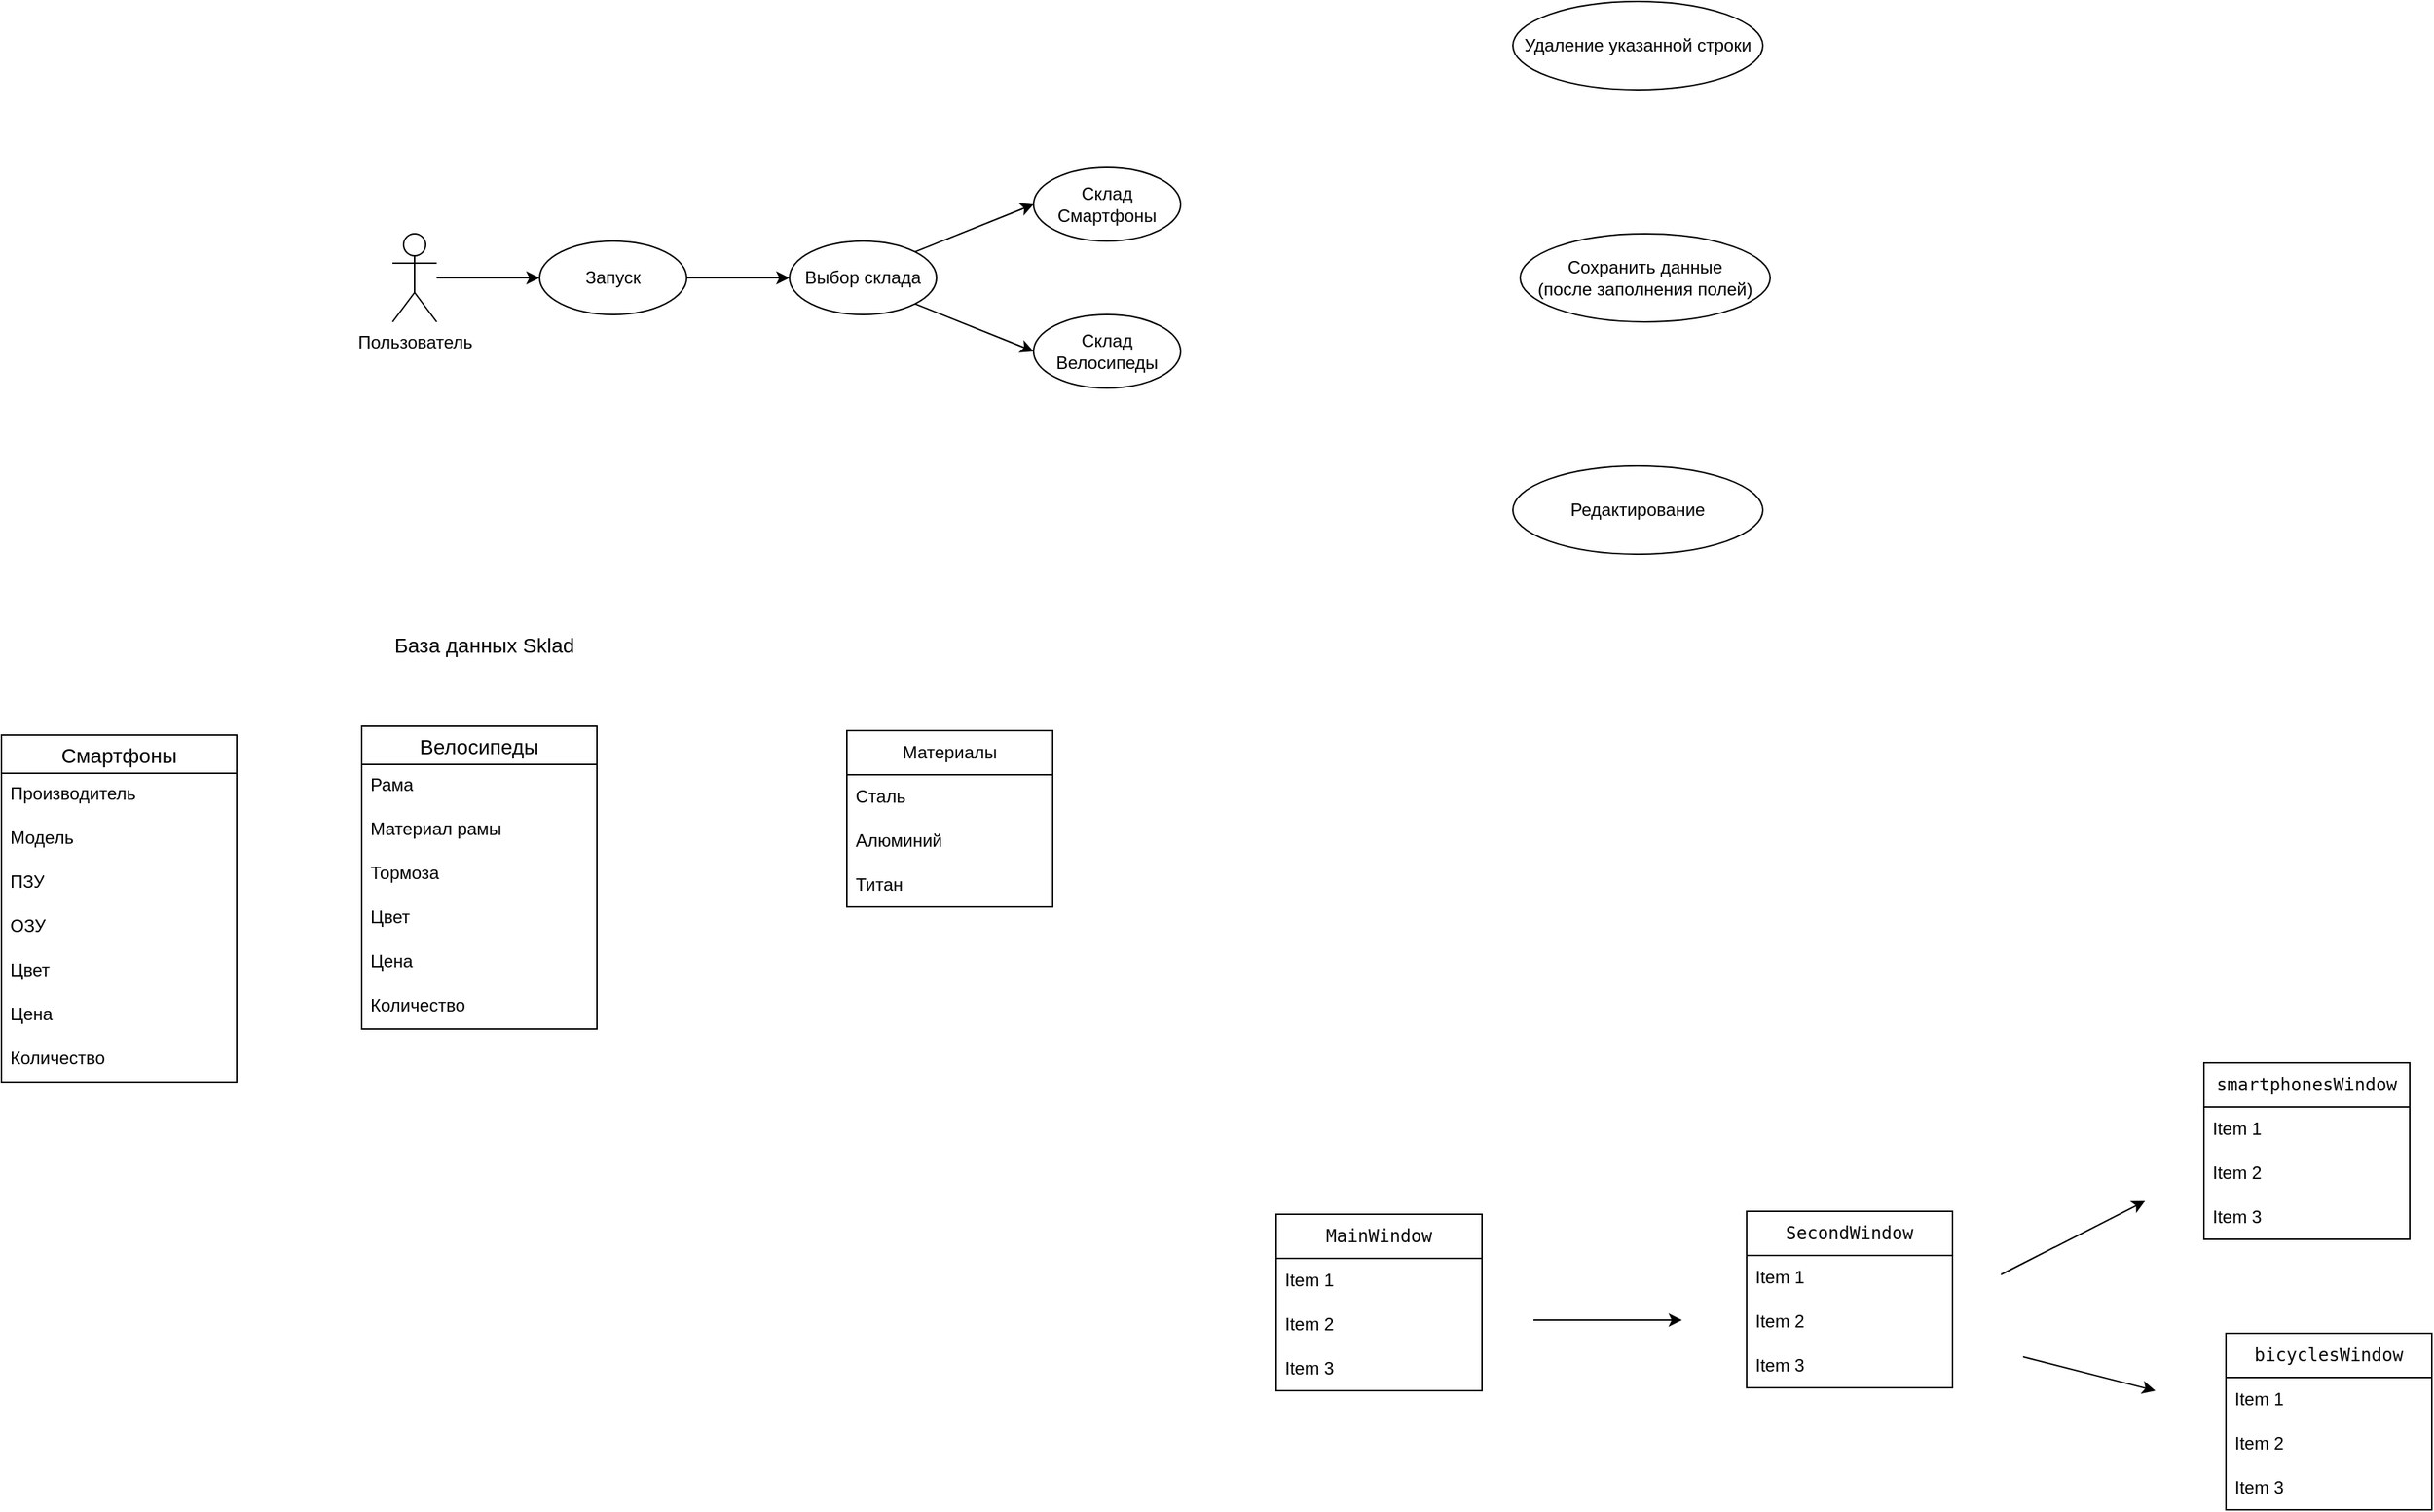<mxfile version="22.1.11" type="github">
  <diagram name="Страница — 1" id="95dfs9ff0Wd2YRVwgPRh">
    <mxGraphModel dx="2156" dy="529" grid="0" gridSize="10" guides="1" tooltips="1" connect="1" arrows="1" fold="1" page="0" pageScale="1" pageWidth="827" pageHeight="1169" math="0" shadow="0">
      <root>
        <mxCell id="0" />
        <mxCell id="1" parent="0" />
        <mxCell id="uwdhekw9rvC6qfYLKvx_-8" style="edgeStyle=orthogonalEdgeStyle;rounded=0;orthogonalLoop=1;jettySize=auto;html=1;entryX=0;entryY=0.5;entryDx=0;entryDy=0;" parent="1" source="uwdhekw9rvC6qfYLKvx_-1" target="uwdhekw9rvC6qfYLKvx_-3" edge="1">
          <mxGeometry relative="1" as="geometry" />
        </mxCell>
        <mxCell id="uwdhekw9rvC6qfYLKvx_-1" value="Пользователь" style="shape=umlActor;verticalLabelPosition=bottom;verticalAlign=top;html=1;outlineConnect=0;" parent="1" vertex="1">
          <mxGeometry x="-726" y="328" width="30" height="60" as="geometry" />
        </mxCell>
        <mxCell id="uwdhekw9rvC6qfYLKvx_-9" style="edgeStyle=orthogonalEdgeStyle;rounded=0;orthogonalLoop=1;jettySize=auto;html=1;exitX=1;exitY=0.5;exitDx=0;exitDy=0;entryX=0;entryY=0.5;entryDx=0;entryDy=0;" parent="1" source="uwdhekw9rvC6qfYLKvx_-3" target="uwdhekw9rvC6qfYLKvx_-4" edge="1">
          <mxGeometry relative="1" as="geometry" />
        </mxCell>
        <mxCell id="uwdhekw9rvC6qfYLKvx_-3" value="Запуск" style="ellipse;whiteSpace=wrap;html=1;" parent="1" vertex="1">
          <mxGeometry x="-626" y="333" width="100" height="50" as="geometry" />
        </mxCell>
        <mxCell id="uwdhekw9rvC6qfYLKvx_-4" value="Выбор склада" style="ellipse;whiteSpace=wrap;html=1;" parent="1" vertex="1">
          <mxGeometry x="-456" y="333" width="100" height="50" as="geometry" />
        </mxCell>
        <mxCell id="uwdhekw9rvC6qfYLKvx_-5" value="Сохранить данные&lt;br&gt;(после заполнения полей)" style="ellipse;whiteSpace=wrap;html=1;" parent="1" vertex="1">
          <mxGeometry x="41" y="328" width="170" height="60" as="geometry" />
        </mxCell>
        <mxCell id="uwdhekw9rvC6qfYLKvx_-11" value="Удаление указанной строки" style="ellipse;whiteSpace=wrap;html=1;" parent="1" vertex="1">
          <mxGeometry x="36" y="170" width="170" height="60" as="geometry" />
        </mxCell>
        <mxCell id="uwdhekw9rvC6qfYLKvx_-14" value="Редактирование" style="ellipse;whiteSpace=wrap;html=1;" parent="1" vertex="1">
          <mxGeometry x="36" y="486" width="170" height="60" as="geometry" />
        </mxCell>
        <mxCell id="QWrrYXYVFJ42WMiiCsQI-1" value="Склад Смартфоны" style="ellipse;whiteSpace=wrap;html=1;" parent="1" vertex="1">
          <mxGeometry x="-290" y="283" width="100" height="50" as="geometry" />
        </mxCell>
        <mxCell id="QWrrYXYVFJ42WMiiCsQI-3" value="Склад Велосипеды" style="ellipse;whiteSpace=wrap;html=1;" parent="1" vertex="1">
          <mxGeometry x="-290" y="383" width="100" height="50" as="geometry" />
        </mxCell>
        <mxCell id="QWrrYXYVFJ42WMiiCsQI-5" value="" style="endArrow=classic;html=1;rounded=0;entryX=0;entryY=0.5;entryDx=0;entryDy=0;exitX=1;exitY=0;exitDx=0;exitDy=0;" parent="1" source="uwdhekw9rvC6qfYLKvx_-4" target="QWrrYXYVFJ42WMiiCsQI-1" edge="1">
          <mxGeometry width="50" height="50" relative="1" as="geometry">
            <mxPoint x="-369" y="297" as="sourcePoint" />
            <mxPoint x="-650" y="494" as="targetPoint" />
          </mxGeometry>
        </mxCell>
        <mxCell id="QWrrYXYVFJ42WMiiCsQI-10" value="" style="endArrow=classic;html=1;rounded=0;entryX=0;entryY=0.5;entryDx=0;entryDy=0;exitX=1;exitY=1;exitDx=0;exitDy=0;" parent="1" source="uwdhekw9rvC6qfYLKvx_-4" target="QWrrYXYVFJ42WMiiCsQI-3" edge="1">
          <mxGeometry width="50" height="50" relative="1" as="geometry">
            <mxPoint x="-362" y="500" as="sourcePoint" />
            <mxPoint x="-208" y="561" as="targetPoint" />
          </mxGeometry>
        </mxCell>
        <mxCell id="QWrrYXYVFJ42WMiiCsQI-27" value="Смартфоны" style="swimlane;fontStyle=0;childLayout=stackLayout;horizontal=1;startSize=26;horizontalStack=0;resizeParent=1;resizeParentMax=0;resizeLast=0;collapsible=1;marginBottom=0;align=center;fontSize=14;" parent="1" vertex="1">
          <mxGeometry x="-992" y="669" width="160" height="236" as="geometry" />
        </mxCell>
        <mxCell id="QWrrYXYVFJ42WMiiCsQI-28" value="Производитель" style="text;strokeColor=none;fillColor=none;spacingLeft=4;spacingRight=4;overflow=hidden;rotatable=0;points=[[0,0.5],[1,0.5]];portConstraint=eastwest;fontSize=12;whiteSpace=wrap;html=1;" parent="QWrrYXYVFJ42WMiiCsQI-27" vertex="1">
          <mxGeometry y="26" width="160" height="30" as="geometry" />
        </mxCell>
        <mxCell id="QWrrYXYVFJ42WMiiCsQI-29" value="Модель" style="text;strokeColor=none;fillColor=none;spacingLeft=4;spacingRight=4;overflow=hidden;rotatable=0;points=[[0,0.5],[1,0.5]];portConstraint=eastwest;fontSize=12;whiteSpace=wrap;html=1;" parent="QWrrYXYVFJ42WMiiCsQI-27" vertex="1">
          <mxGeometry y="56" width="160" height="30" as="geometry" />
        </mxCell>
        <mxCell id="QWrrYXYVFJ42WMiiCsQI-30" value="ПЗУ" style="text;strokeColor=none;fillColor=none;spacingLeft=4;spacingRight=4;overflow=hidden;rotatable=0;points=[[0,0.5],[1,0.5]];portConstraint=eastwest;fontSize=12;whiteSpace=wrap;html=1;" parent="QWrrYXYVFJ42WMiiCsQI-27" vertex="1">
          <mxGeometry y="86" width="160" height="30" as="geometry" />
        </mxCell>
        <mxCell id="QWrrYXYVFJ42WMiiCsQI-41" value="ОЗУ" style="text;strokeColor=none;fillColor=none;spacingLeft=4;spacingRight=4;overflow=hidden;rotatable=0;points=[[0,0.5],[1,0.5]];portConstraint=eastwest;fontSize=12;whiteSpace=wrap;html=1;" parent="QWrrYXYVFJ42WMiiCsQI-27" vertex="1">
          <mxGeometry y="116" width="160" height="30" as="geometry" />
        </mxCell>
        <mxCell id="QWrrYXYVFJ42WMiiCsQI-35" value="Цвет" style="text;strokeColor=none;fillColor=none;spacingLeft=4;spacingRight=4;overflow=hidden;rotatable=0;points=[[0,0.5],[1,0.5]];portConstraint=eastwest;fontSize=12;whiteSpace=wrap;html=1;" parent="QWrrYXYVFJ42WMiiCsQI-27" vertex="1">
          <mxGeometry y="146" width="160" height="30" as="geometry" />
        </mxCell>
        <mxCell id="QWrrYXYVFJ42WMiiCsQI-36" value="Цена" style="text;strokeColor=none;fillColor=none;spacingLeft=4;spacingRight=4;overflow=hidden;rotatable=0;points=[[0,0.5],[1,0.5]];portConstraint=eastwest;fontSize=12;whiteSpace=wrap;html=1;" parent="QWrrYXYVFJ42WMiiCsQI-27" vertex="1">
          <mxGeometry y="176" width="160" height="30" as="geometry" />
        </mxCell>
        <mxCell id="QWrrYXYVFJ42WMiiCsQI-38" value="Количество" style="text;strokeColor=none;fillColor=none;spacingLeft=4;spacingRight=4;overflow=hidden;rotatable=0;points=[[0,0.5],[1,0.5]];portConstraint=eastwest;fontSize=12;whiteSpace=wrap;html=1;" parent="QWrrYXYVFJ42WMiiCsQI-27" vertex="1">
          <mxGeometry y="206" width="160" height="30" as="geometry" />
        </mxCell>
        <mxCell id="QWrrYXYVFJ42WMiiCsQI-31" value="Велосипеды" style="swimlane;fontStyle=0;childLayout=stackLayout;horizontal=1;startSize=26;horizontalStack=0;resizeParent=1;resizeParentMax=0;resizeLast=0;collapsible=1;marginBottom=0;align=center;fontSize=14;" parent="1" vertex="1">
          <mxGeometry x="-747" y="663" width="160" height="206" as="geometry" />
        </mxCell>
        <mxCell id="QWrrYXYVFJ42WMiiCsQI-32" value="Рама" style="text;strokeColor=none;fillColor=none;spacingLeft=4;spacingRight=4;overflow=hidden;rotatable=0;points=[[0,0.5],[1,0.5]];portConstraint=eastwest;fontSize=12;whiteSpace=wrap;html=1;" parent="QWrrYXYVFJ42WMiiCsQI-31" vertex="1">
          <mxGeometry y="26" width="160" height="30" as="geometry" />
        </mxCell>
        <mxCell id="QWrrYXYVFJ42WMiiCsQI-40" value="Материал рамы" style="text;strokeColor=none;fillColor=none;spacingLeft=4;spacingRight=4;overflow=hidden;rotatable=0;points=[[0,0.5],[1,0.5]];portConstraint=eastwest;fontSize=12;whiteSpace=wrap;html=1;" parent="QWrrYXYVFJ42WMiiCsQI-31" vertex="1">
          <mxGeometry y="56" width="160" height="30" as="geometry" />
        </mxCell>
        <mxCell id="QWrrYXYVFJ42WMiiCsQI-39" value="Тормоза" style="text;strokeColor=none;fillColor=none;spacingLeft=4;spacingRight=4;overflow=hidden;rotatable=0;points=[[0,0.5],[1,0.5]];portConstraint=eastwest;fontSize=12;whiteSpace=wrap;html=1;" parent="QWrrYXYVFJ42WMiiCsQI-31" vertex="1">
          <mxGeometry y="86" width="160" height="30" as="geometry" />
        </mxCell>
        <mxCell id="QWrrYXYVFJ42WMiiCsQI-33" value="Цвет" style="text;strokeColor=none;fillColor=none;spacingLeft=4;spacingRight=4;overflow=hidden;rotatable=0;points=[[0,0.5],[1,0.5]];portConstraint=eastwest;fontSize=12;whiteSpace=wrap;html=1;" parent="QWrrYXYVFJ42WMiiCsQI-31" vertex="1">
          <mxGeometry y="116" width="160" height="30" as="geometry" />
        </mxCell>
        <mxCell id="QWrrYXYVFJ42WMiiCsQI-34" value="Цена" style="text;strokeColor=none;fillColor=none;spacingLeft=4;spacingRight=4;overflow=hidden;rotatable=0;points=[[0,0.5],[1,0.5]];portConstraint=eastwest;fontSize=12;whiteSpace=wrap;html=1;" parent="QWrrYXYVFJ42WMiiCsQI-31" vertex="1">
          <mxGeometry y="146" width="160" height="30" as="geometry" />
        </mxCell>
        <mxCell id="QWrrYXYVFJ42WMiiCsQI-42" value="Количество" style="text;strokeColor=none;fillColor=none;spacingLeft=4;spacingRight=4;overflow=hidden;rotatable=0;points=[[0,0.5],[1,0.5]];portConstraint=eastwest;fontSize=12;whiteSpace=wrap;html=1;" parent="QWrrYXYVFJ42WMiiCsQI-31" vertex="1">
          <mxGeometry y="176" width="160" height="30" as="geometry" />
        </mxCell>
        <mxCell id="QWrrYXYVFJ42WMiiCsQI-45" value="&lt;font style=&quot;font-size: 14px;&quot;&gt;База данных&amp;nbsp;Sklad&lt;/font&gt;" style="text;html=1;align=center;verticalAlign=middle;resizable=0;points=[];autosize=1;strokeColor=none;fillColor=none;" parent="1" vertex="1">
          <mxGeometry x="-734" y="593" width="140" height="29" as="geometry" />
        </mxCell>
        <mxCell id="l9B2nNbqnlKcsOlghPXQ-1" value="&lt;div style=&quot;color: rgb(8, 8, 8); font-family: &amp;quot;JetBrains Mono&amp;quot;, monospace;&quot;&gt;&lt;pre&gt;MainWindow&lt;/pre&gt;&lt;/div&gt;" style="swimlane;fontStyle=0;childLayout=stackLayout;horizontal=1;startSize=30;horizontalStack=0;resizeParent=1;resizeParentMax=0;resizeLast=0;collapsible=1;marginBottom=0;whiteSpace=wrap;html=1;" parent="1" vertex="1">
          <mxGeometry x="-125" y="995" width="140" height="120" as="geometry" />
        </mxCell>
        <mxCell id="l9B2nNbqnlKcsOlghPXQ-2" value="Item 1" style="text;strokeColor=none;fillColor=none;align=left;verticalAlign=middle;spacingLeft=4;spacingRight=4;overflow=hidden;points=[[0,0.5],[1,0.5]];portConstraint=eastwest;rotatable=0;whiteSpace=wrap;html=1;" parent="l9B2nNbqnlKcsOlghPXQ-1" vertex="1">
          <mxGeometry y="30" width="140" height="30" as="geometry" />
        </mxCell>
        <mxCell id="l9B2nNbqnlKcsOlghPXQ-3" value="Item 2" style="text;strokeColor=none;fillColor=none;align=left;verticalAlign=middle;spacingLeft=4;spacingRight=4;overflow=hidden;points=[[0,0.5],[1,0.5]];portConstraint=eastwest;rotatable=0;whiteSpace=wrap;html=1;" parent="l9B2nNbqnlKcsOlghPXQ-1" vertex="1">
          <mxGeometry y="60" width="140" height="30" as="geometry" />
        </mxCell>
        <mxCell id="l9B2nNbqnlKcsOlghPXQ-4" value="Item 3" style="text;strokeColor=none;fillColor=none;align=left;verticalAlign=middle;spacingLeft=4;spacingRight=4;overflow=hidden;points=[[0,0.5],[1,0.5]];portConstraint=eastwest;rotatable=0;whiteSpace=wrap;html=1;" parent="l9B2nNbqnlKcsOlghPXQ-1" vertex="1">
          <mxGeometry y="90" width="140" height="30" as="geometry" />
        </mxCell>
        <mxCell id="l9B2nNbqnlKcsOlghPXQ-5" value="&lt;div style=&quot;color: rgb(8, 8, 8); font-family: &amp;quot;JetBrains Mono&amp;quot;, monospace;&quot;&gt;&lt;pre&gt;SecondWindow&lt;/pre&gt;&lt;/div&gt;" style="swimlane;fontStyle=0;childLayout=stackLayout;horizontal=1;startSize=30;horizontalStack=0;resizeParent=1;resizeParentMax=0;resizeLast=0;collapsible=1;marginBottom=0;whiteSpace=wrap;html=1;" parent="1" vertex="1">
          <mxGeometry x="195" y="993" width="140" height="120" as="geometry" />
        </mxCell>
        <mxCell id="l9B2nNbqnlKcsOlghPXQ-6" value="Item 1" style="text;strokeColor=none;fillColor=none;align=left;verticalAlign=middle;spacingLeft=4;spacingRight=4;overflow=hidden;points=[[0,0.5],[1,0.5]];portConstraint=eastwest;rotatable=0;whiteSpace=wrap;html=1;" parent="l9B2nNbqnlKcsOlghPXQ-5" vertex="1">
          <mxGeometry y="30" width="140" height="30" as="geometry" />
        </mxCell>
        <mxCell id="l9B2nNbqnlKcsOlghPXQ-7" value="Item 2" style="text;strokeColor=none;fillColor=none;align=left;verticalAlign=middle;spacingLeft=4;spacingRight=4;overflow=hidden;points=[[0,0.5],[1,0.5]];portConstraint=eastwest;rotatable=0;whiteSpace=wrap;html=1;" parent="l9B2nNbqnlKcsOlghPXQ-5" vertex="1">
          <mxGeometry y="60" width="140" height="30" as="geometry" />
        </mxCell>
        <mxCell id="l9B2nNbqnlKcsOlghPXQ-8" value="Item 3" style="text;strokeColor=none;fillColor=none;align=left;verticalAlign=middle;spacingLeft=4;spacingRight=4;overflow=hidden;points=[[0,0.5],[1,0.5]];portConstraint=eastwest;rotatable=0;whiteSpace=wrap;html=1;" parent="l9B2nNbqnlKcsOlghPXQ-5" vertex="1">
          <mxGeometry y="90" width="140" height="30" as="geometry" />
        </mxCell>
        <mxCell id="l9B2nNbqnlKcsOlghPXQ-9" value="&lt;div style=&quot;color: rgb(8, 8, 8); font-family: &amp;quot;JetBrains Mono&amp;quot;, monospace;&quot;&gt;&lt;pre&gt;smartphonesWindow&lt;/pre&gt;&lt;/div&gt;" style="swimlane;fontStyle=0;childLayout=stackLayout;horizontal=1;startSize=30;horizontalStack=0;resizeParent=1;resizeParentMax=0;resizeLast=0;collapsible=1;marginBottom=0;whiteSpace=wrap;html=1;" parent="1" vertex="1">
          <mxGeometry x="506" y="892" width="140" height="120" as="geometry" />
        </mxCell>
        <mxCell id="l9B2nNbqnlKcsOlghPXQ-10" value="Item 1" style="text;strokeColor=none;fillColor=none;align=left;verticalAlign=middle;spacingLeft=4;spacingRight=4;overflow=hidden;points=[[0,0.5],[1,0.5]];portConstraint=eastwest;rotatable=0;whiteSpace=wrap;html=1;" parent="l9B2nNbqnlKcsOlghPXQ-9" vertex="1">
          <mxGeometry y="30" width="140" height="30" as="geometry" />
        </mxCell>
        <mxCell id="l9B2nNbqnlKcsOlghPXQ-11" value="Item 2" style="text;strokeColor=none;fillColor=none;align=left;verticalAlign=middle;spacingLeft=4;spacingRight=4;overflow=hidden;points=[[0,0.5],[1,0.5]];portConstraint=eastwest;rotatable=0;whiteSpace=wrap;html=1;" parent="l9B2nNbqnlKcsOlghPXQ-9" vertex="1">
          <mxGeometry y="60" width="140" height="30" as="geometry" />
        </mxCell>
        <mxCell id="l9B2nNbqnlKcsOlghPXQ-12" value="Item 3" style="text;strokeColor=none;fillColor=none;align=left;verticalAlign=middle;spacingLeft=4;spacingRight=4;overflow=hidden;points=[[0,0.5],[1,0.5]];portConstraint=eastwest;rotatable=0;whiteSpace=wrap;html=1;" parent="l9B2nNbqnlKcsOlghPXQ-9" vertex="1">
          <mxGeometry y="90" width="140" height="30" as="geometry" />
        </mxCell>
        <mxCell id="l9B2nNbqnlKcsOlghPXQ-13" value="&lt;div style=&quot;color: rgb(8, 8, 8); font-family: &amp;quot;JetBrains Mono&amp;quot;, monospace;&quot;&gt;&lt;pre&gt;bicyclesWindow&lt;/pre&gt;&lt;/div&gt;" style="swimlane;fontStyle=0;childLayout=stackLayout;horizontal=1;startSize=30;horizontalStack=0;resizeParent=1;resizeParentMax=0;resizeLast=0;collapsible=1;marginBottom=0;whiteSpace=wrap;html=1;" parent="1" vertex="1">
          <mxGeometry x="521" y="1076" width="140" height="120" as="geometry" />
        </mxCell>
        <mxCell id="l9B2nNbqnlKcsOlghPXQ-14" value="Item 1" style="text;strokeColor=none;fillColor=none;align=left;verticalAlign=middle;spacingLeft=4;spacingRight=4;overflow=hidden;points=[[0,0.5],[1,0.5]];portConstraint=eastwest;rotatable=0;whiteSpace=wrap;html=1;" parent="l9B2nNbqnlKcsOlghPXQ-13" vertex="1">
          <mxGeometry y="30" width="140" height="30" as="geometry" />
        </mxCell>
        <mxCell id="l9B2nNbqnlKcsOlghPXQ-15" value="Item 2" style="text;strokeColor=none;fillColor=none;align=left;verticalAlign=middle;spacingLeft=4;spacingRight=4;overflow=hidden;points=[[0,0.5],[1,0.5]];portConstraint=eastwest;rotatable=0;whiteSpace=wrap;html=1;" parent="l9B2nNbqnlKcsOlghPXQ-13" vertex="1">
          <mxGeometry y="60" width="140" height="30" as="geometry" />
        </mxCell>
        <mxCell id="l9B2nNbqnlKcsOlghPXQ-16" value="Item 3" style="text;strokeColor=none;fillColor=none;align=left;verticalAlign=middle;spacingLeft=4;spacingRight=4;overflow=hidden;points=[[0,0.5],[1,0.5]];portConstraint=eastwest;rotatable=0;whiteSpace=wrap;html=1;" parent="l9B2nNbqnlKcsOlghPXQ-13" vertex="1">
          <mxGeometry y="90" width="140" height="30" as="geometry" />
        </mxCell>
        <mxCell id="l9B2nNbqnlKcsOlghPXQ-17" value="" style="endArrow=classic;html=1;rounded=0;" parent="1" edge="1">
          <mxGeometry width="50" height="50" relative="1" as="geometry">
            <mxPoint x="50" y="1067" as="sourcePoint" />
            <mxPoint x="151" y="1067" as="targetPoint" />
          </mxGeometry>
        </mxCell>
        <mxCell id="l9B2nNbqnlKcsOlghPXQ-18" value="" style="endArrow=classic;html=1;rounded=0;" parent="1" edge="1">
          <mxGeometry width="50" height="50" relative="1" as="geometry">
            <mxPoint x="368" y="1036" as="sourcePoint" />
            <mxPoint x="466" y="986" as="targetPoint" />
          </mxGeometry>
        </mxCell>
        <mxCell id="l9B2nNbqnlKcsOlghPXQ-19" value="" style="endArrow=classic;html=1;rounded=0;" parent="1" edge="1">
          <mxGeometry width="50" height="50" relative="1" as="geometry">
            <mxPoint x="383" y="1092" as="sourcePoint" />
            <mxPoint x="473" y="1115" as="targetPoint" />
          </mxGeometry>
        </mxCell>
        <mxCell id="JSsI0XIShDVwkBqloAJm-1" value="Материалы" style="swimlane;fontStyle=0;childLayout=stackLayout;horizontal=1;startSize=30;horizontalStack=0;resizeParent=1;resizeParentMax=0;resizeLast=0;collapsible=1;marginBottom=0;whiteSpace=wrap;html=1;" vertex="1" parent="1">
          <mxGeometry x="-417" y="666" width="140" height="120" as="geometry" />
        </mxCell>
        <mxCell id="JSsI0XIShDVwkBqloAJm-2" value="Сталь" style="text;strokeColor=none;fillColor=none;align=left;verticalAlign=middle;spacingLeft=4;spacingRight=4;overflow=hidden;points=[[0,0.5],[1,0.5]];portConstraint=eastwest;rotatable=0;whiteSpace=wrap;html=1;" vertex="1" parent="JSsI0XIShDVwkBqloAJm-1">
          <mxGeometry y="30" width="140" height="30" as="geometry" />
        </mxCell>
        <mxCell id="JSsI0XIShDVwkBqloAJm-3" value="Алюминий" style="text;strokeColor=none;fillColor=none;align=left;verticalAlign=middle;spacingLeft=4;spacingRight=4;overflow=hidden;points=[[0,0.5],[1,0.5]];portConstraint=eastwest;rotatable=0;whiteSpace=wrap;html=1;" vertex="1" parent="JSsI0XIShDVwkBqloAJm-1">
          <mxGeometry y="60" width="140" height="30" as="geometry" />
        </mxCell>
        <mxCell id="JSsI0XIShDVwkBqloAJm-4" value="Титан" style="text;strokeColor=none;fillColor=none;align=left;verticalAlign=middle;spacingLeft=4;spacingRight=4;overflow=hidden;points=[[0,0.5],[1,0.5]];portConstraint=eastwest;rotatable=0;whiteSpace=wrap;html=1;" vertex="1" parent="JSsI0XIShDVwkBqloAJm-1">
          <mxGeometry y="90" width="140" height="30" as="geometry" />
        </mxCell>
      </root>
    </mxGraphModel>
  </diagram>
</mxfile>
